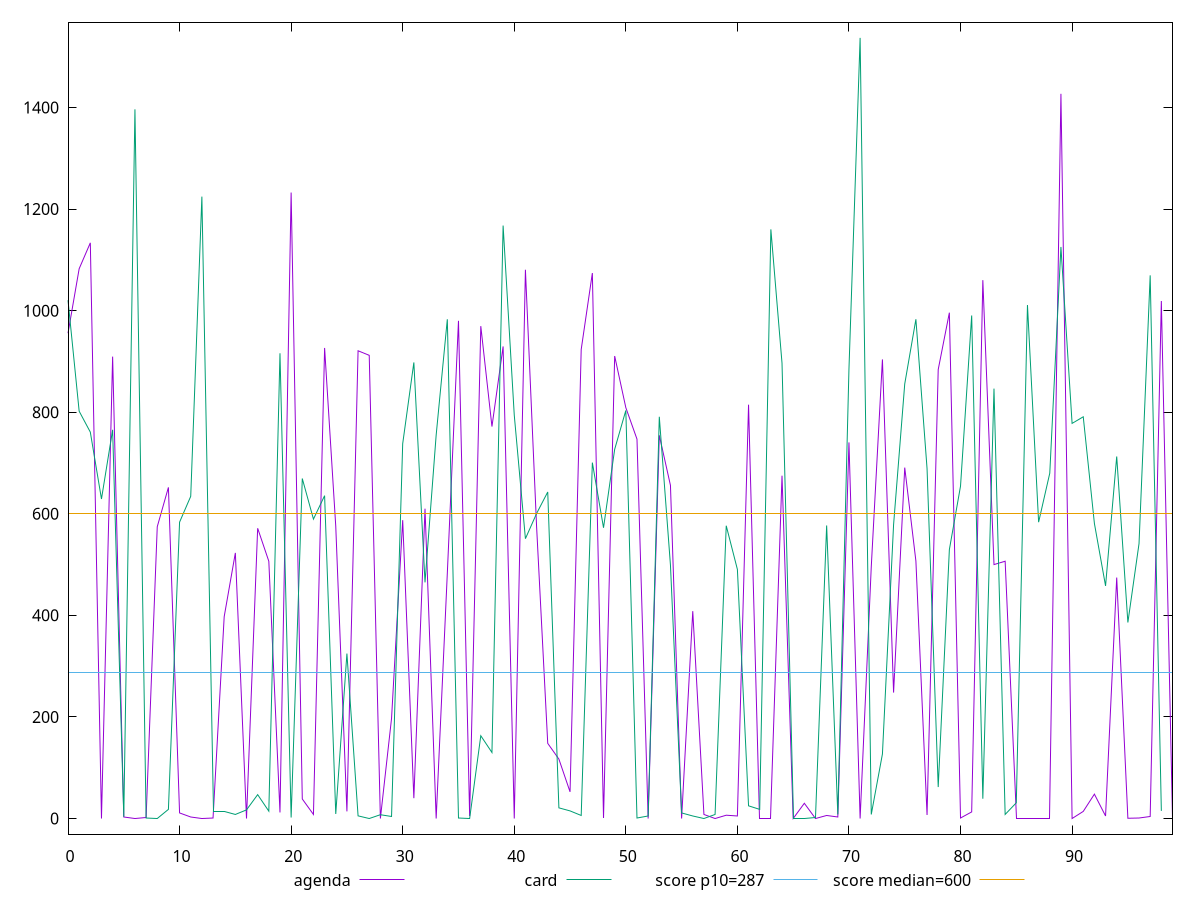 reset

$agenda <<EOF
0 955.5769999999993
1 1082.499999999999
2 1133.5
3 0
4 909.5
5 3
6 0
7 2
8 574.5
9 652
10 10.999999999999773
11 2.9999999999998863
12 0
13 1
14 397.5
15 523
16 0
17 571.4914999999978
18 506.5000000000018
19 12
20 1232.5
21 38.5
22 8
23 926.5
24 575.5
25 14
26 921
27 911.9584999999997
28 0
29 197
30 587.5
31 40
32 610
33 0
34 482.9999999999982
35 980
36 5
37 969.5
38 771.7429999999999
39 929.5195000000001
40 0
41 1080.5
42 575.5
43 148
44 117
45 52.5
46 923.5000000000018
47 1074
48 1
49 910.6144999999988
50 809
51 747
52 0
53 754.5
54 656
55 0
56 408.2275000000009
57 8
58 0
59 6.5
60 5
61 814.7989999999991
62 0
63 0
64 675
65 0
66 29.999999999999773
67 0
68 6
69 3
70 740.5
71 0
72 495.8580000000011
73 904
74 248
75 690.9350000000031
76 506.9999999999991
77 6.999999999999773
78 884
79 996
80 1
81 12.999999999999886
82 1060
83 500
84 506.6329999999998
85 0
86 0
87 0
88 0
89 1426.9009999999998
90 0
91 13.999999999999886
92 48
93 4.999999999999886
94 474.434000000002
95 0.5000000000001137
96 1
97 4
98 1019
99 0
EOF

$card <<EOF
0 1020.5
1 802
2 760.8025000000007
3 629.1679999999997
4 765.3435
5 3.5
6 1396.4030000000005
7 0.9999999999998863
8 0
9 18
10 583.5
11 634.3825
12 1224.5
13 14
14 14
15 8
16 17
17 46.999999999999886
18 14.5
19 916
20 1.9999999999998863
21 669.4585000000002
22 589.5
23 635.7059999999983
24 9
25 324.7359999999999
26 5.238499999999931
27 0
28 7.5
29 4
30 738
31 898
32 465
33 755
34 983
35 1
36 0
37 163
38 130
39 1167.5
40 794.2105
41 551
42 600.5
43 642.9259999999994
44 21
45 15
46 6
47 700.770999999997
48 572.5
49 726.9999999999999
50 803.5
51 0.9999999999997726
52 5
53 791
54 498.99999999999955
55 11
56 5
57 0
58 8
59 576.5
60 490.5
61 25
62 18
63 1160
64 896.4929999999977
65 0
66 0
67 2.0000000000002274
68 577
69 7.999999999999773
70 885
71 1537
72 8
73 127
74 578.5
75 855.7209999999995
76 983
77 689
78 62
79 529.5
80 654.5
81 990.5
82 39
83 846.5
84 8
85 31
86 1011
87 583.5
88 679.9639999999999
89 1125.3280000000013
90 778
91 791
92 581
93 458
94 712.8539999999994
95 386
96 541.2870000000003
97 1069.5
98 15
EOF

set key outside below
set xrange [0:99]
set yrange [-30.740000000000002:1567.74]
set trange [-30.740000000000002:1567.74]
set terminal svg size 640, 520 enhanced background rgb 'white'
set output "reports/report_00027_2021-02-24T12-40-31.850Z/total-blocking-time/comparison/line/1_vs_2.svg"

plot $agenda title "agenda" with line, \
     $card title "card" with line, \
     287 title "score p10=287", \
     600 title "score median=600"

reset
